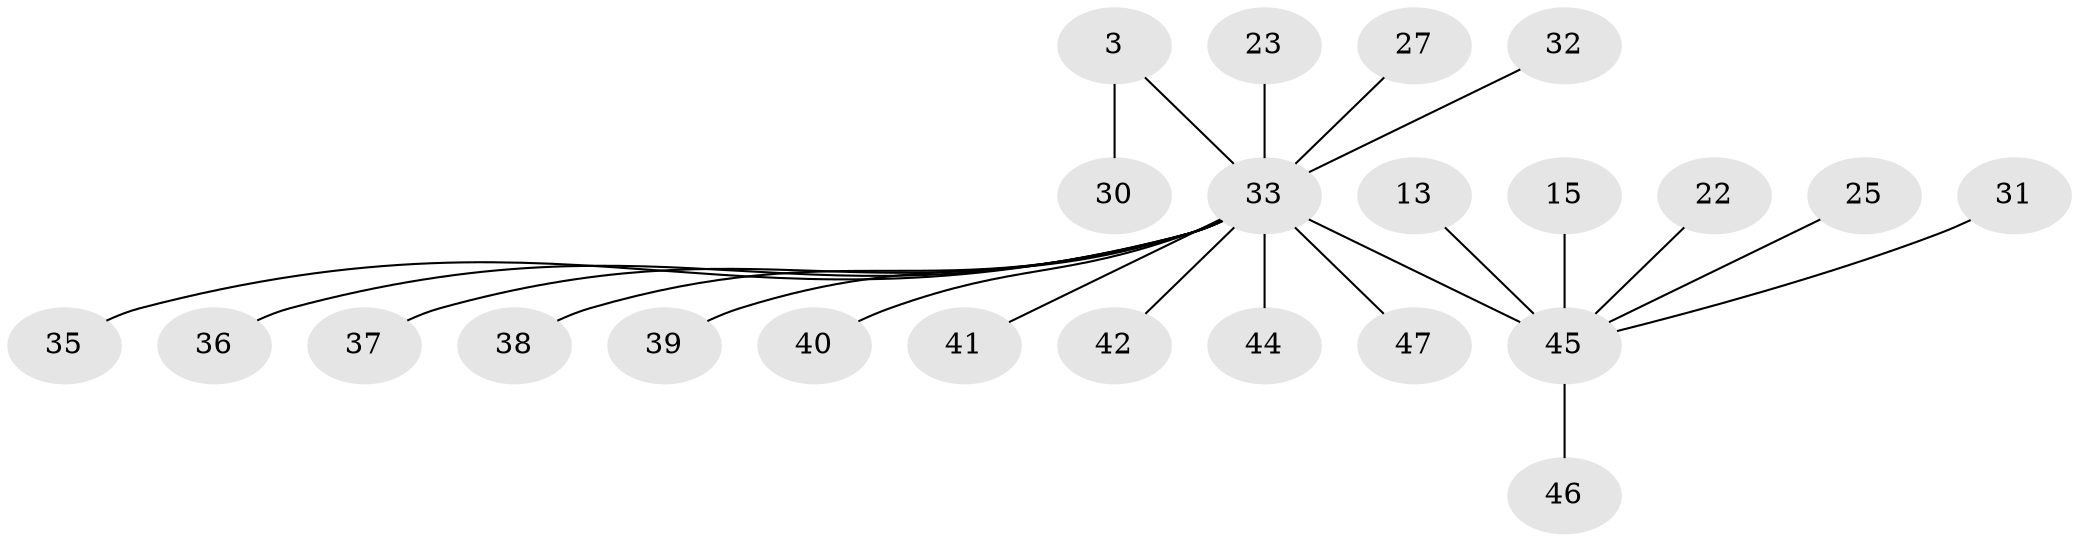 // original degree distribution, {5: 0.06382978723404255, 8: 0.06382978723404255, 4: 0.0425531914893617, 6: 0.06382978723404255, 1: 0.5319148936170213, 3: 0.0425531914893617, 2: 0.19148936170212766}
// Generated by graph-tools (version 1.1) at 2025/55/03/09/25 04:55:53]
// undirected, 23 vertices, 22 edges
graph export_dot {
graph [start="1"]
  node [color=gray90,style=filled];
  3;
  13;
  15;
  22;
  23;
  25;
  27;
  30 [super="+28"];
  31;
  32;
  33 [super="+29+19+17+7+18"];
  35;
  36 [super="+26"];
  37 [super="+21"];
  38;
  39;
  40;
  41;
  42 [super="+16"];
  44;
  45 [super="+43+6+24+10"];
  46;
  47;
  3 -- 33 [weight=3];
  3 -- 30;
  13 -- 45;
  15 -- 45;
  22 -- 45;
  23 -- 33;
  25 -- 45;
  27 -- 33;
  31 -- 45;
  32 -- 33;
  33 -- 38;
  33 -- 44;
  33 -- 35;
  33 -- 39;
  33 -- 41;
  33 -- 47;
  33 -- 42 [weight=2];
  33 -- 36;
  33 -- 45 [weight=9];
  33 -- 37;
  33 -- 40;
  45 -- 46;
}
